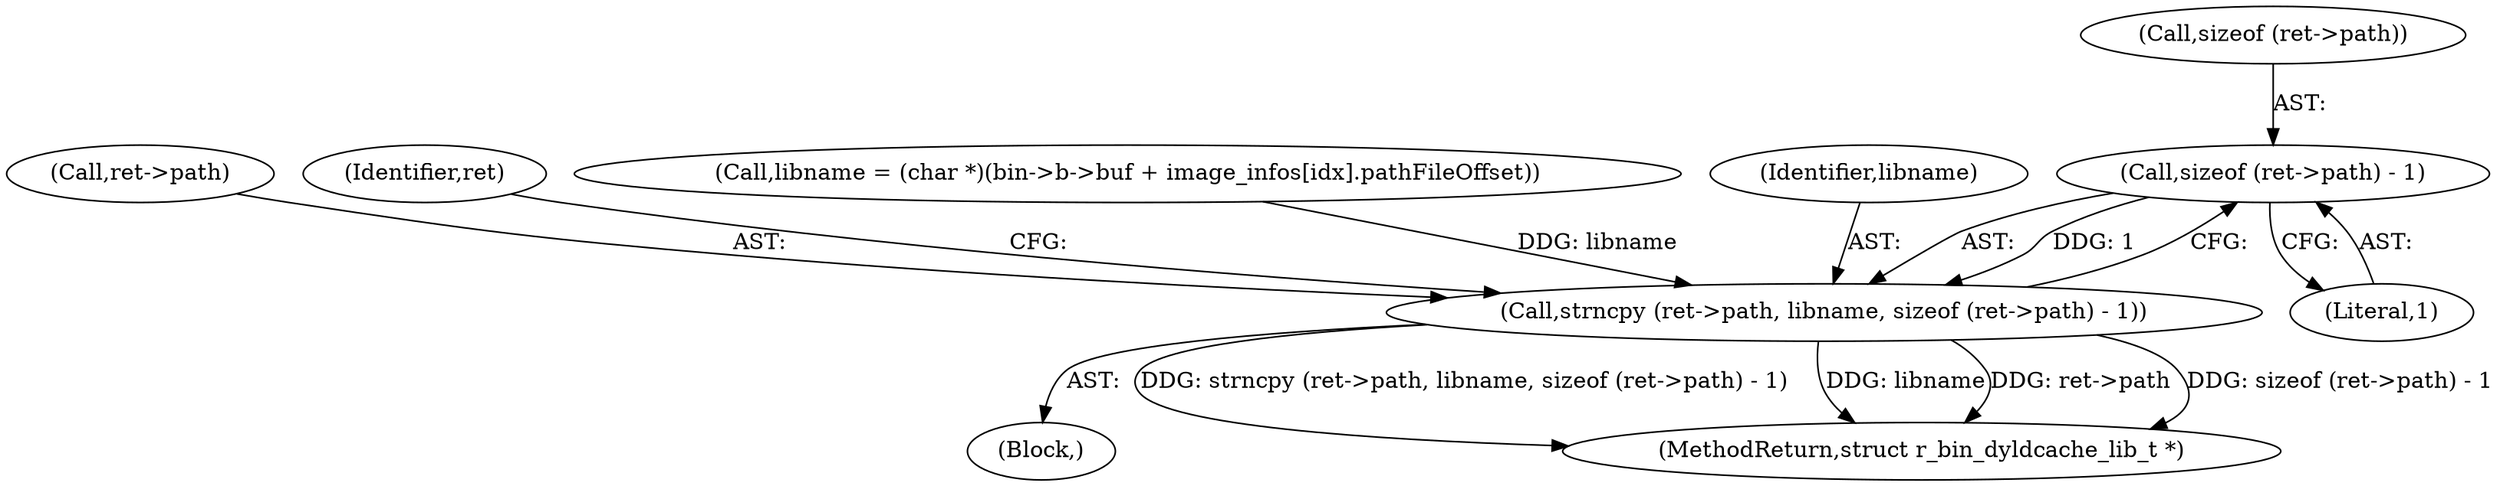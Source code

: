 digraph "0_radare2_4e98402f09a0ef0bb8559a33a4c1988c54938eaf@API" {
"1000722" [label="(Call,sizeof (ret->path) - 1)"];
"1000717" [label="(Call,strncpy (ret->path, libname, sizeof (ret->path) - 1))"];
"1000717" [label="(Call,strncpy (ret->path, libname, sizeof (ret->path) - 1))"];
"1000727" [label="(Literal,1)"];
"1000718" [label="(Call,ret->path)"];
"1000730" [label="(Identifier,ret)"];
"1000316" [label="(Call,libname = (char *)(bin->b->buf + image_infos[idx].pathFileOffset))"];
"1000113" [label="(Block,)"];
"1000723" [label="(Call,sizeof (ret->path))"];
"1000722" [label="(Call,sizeof (ret->path) - 1)"];
"1000721" [label="(Identifier,libname)"];
"1000735" [label="(MethodReturn,struct r_bin_dyldcache_lib_t *)"];
"1000722" -> "1000717"  [label="AST: "];
"1000722" -> "1000727"  [label="CFG: "];
"1000723" -> "1000722"  [label="AST: "];
"1000727" -> "1000722"  [label="AST: "];
"1000717" -> "1000722"  [label="CFG: "];
"1000722" -> "1000717"  [label="DDG: 1"];
"1000717" -> "1000113"  [label="AST: "];
"1000718" -> "1000717"  [label="AST: "];
"1000721" -> "1000717"  [label="AST: "];
"1000730" -> "1000717"  [label="CFG: "];
"1000717" -> "1000735"  [label="DDG: strncpy (ret->path, libname, sizeof (ret->path) - 1)"];
"1000717" -> "1000735"  [label="DDG: libname"];
"1000717" -> "1000735"  [label="DDG: ret->path"];
"1000717" -> "1000735"  [label="DDG: sizeof (ret->path) - 1"];
"1000316" -> "1000717"  [label="DDG: libname"];
}
